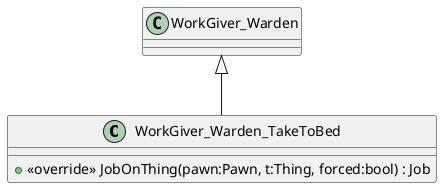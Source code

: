 @startuml
class WorkGiver_Warden_TakeToBed {
    + <<override>> JobOnThing(pawn:Pawn, t:Thing, forced:bool) : Job
}
WorkGiver_Warden <|-- WorkGiver_Warden_TakeToBed
@enduml
